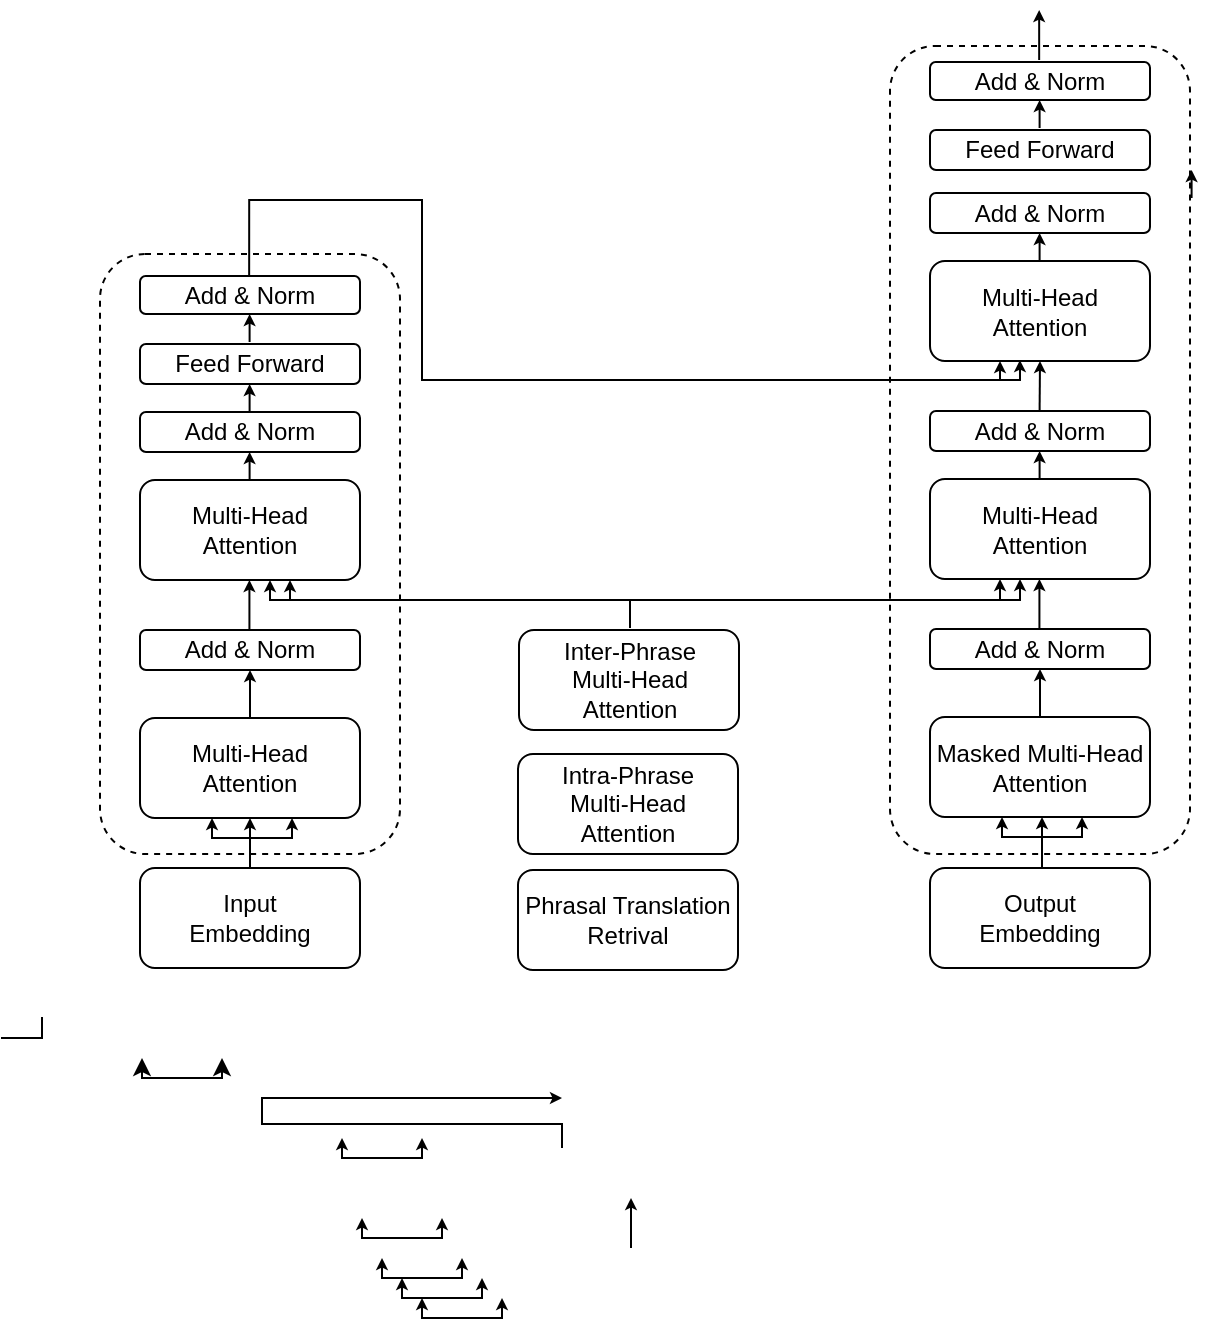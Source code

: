 <mxfile version="16.1.0" type="github">
  <diagram id="V2DTb5OL1VRiCWGHtdKA" name="Page-1">
    <mxGraphModel dx="946" dy="557" grid="1" gridSize="10" guides="1" tooltips="1" connect="1" arrows="1" fold="1" page="1" pageScale="1" pageWidth="827" pageHeight="1169" math="0" shadow="0">
      <root>
        <mxCell id="0" />
        <mxCell id="1" parent="0" />
        <mxCell id="HLqIzH_CmG0HXDuHbw4a-1" value="Multi-Head &lt;br&gt;Attention" style="rounded=1;whiteSpace=wrap;html=1;" parent="1" vertex="1">
          <mxGeometry x="169" y="410" width="110" height="50" as="geometry" />
        </mxCell>
        <mxCell id="HLqIzH_CmG0HXDuHbw4a-2" value="Add &amp;amp; Norm" style="rounded=1;whiteSpace=wrap;html=1;" parent="1" vertex="1">
          <mxGeometry x="169" y="366" width="110" height="20" as="geometry" />
        </mxCell>
        <mxCell id="HLqIzH_CmG0HXDuHbw4a-3" value="Feed Forward" style="rounded=1;whiteSpace=wrap;html=1;" parent="1" vertex="1">
          <mxGeometry x="169" y="223" width="110" height="20" as="geometry" />
        </mxCell>
        <mxCell id="HLqIzH_CmG0HXDuHbw4a-4" value="Add &amp;amp; Norm" style="rounded=1;whiteSpace=wrap;html=1;" parent="1" vertex="1">
          <mxGeometry x="169" y="189" width="110" height="19" as="geometry" />
        </mxCell>
        <mxCell id="HLqIzH_CmG0HXDuHbw4a-6" value="Multi-Head &lt;br&gt;Attention" style="rounded=1;whiteSpace=wrap;html=1;" parent="1" vertex="1">
          <mxGeometry x="169" y="291" width="110" height="50" as="geometry" />
        </mxCell>
        <mxCell id="HLqIzH_CmG0HXDuHbw4a-7" value="Add &amp;amp; Norm" style="rounded=1;whiteSpace=wrap;html=1;" parent="1" vertex="1">
          <mxGeometry x="169" y="257" width="110" height="20" as="geometry" />
        </mxCell>
        <mxCell id="HLqIzH_CmG0HXDuHbw4a-11" style="edgeStyle=orthogonalEdgeStyle;rounded=0;orthogonalLoop=1;jettySize=auto;html=1;exitX=0.5;exitY=0;exitDx=0;exitDy=0;entryX=0.5;entryY=1;entryDx=0;entryDy=0;endSize=3;startSize=3;" parent="1" source="HLqIzH_CmG0HXDuHbw4a-8" target="HLqIzH_CmG0HXDuHbw4a-1" edge="1">
          <mxGeometry relative="1" as="geometry" />
        </mxCell>
        <mxCell id="HLqIzH_CmG0HXDuHbw4a-8" value="Input&lt;br&gt;Embedding" style="rounded=1;whiteSpace=wrap;html=1;" parent="1" vertex="1">
          <mxGeometry x="169" y="485" width="110" height="50" as="geometry" />
        </mxCell>
        <mxCell id="HLqIzH_CmG0HXDuHbw4a-9" value="Phrasal Translation&lt;br&gt;Retrival" style="rounded=1;whiteSpace=wrap;html=1;" parent="1" vertex="1">
          <mxGeometry x="358" y="486" width="110" height="50" as="geometry" />
        </mxCell>
        <mxCell id="HLqIzH_CmG0HXDuHbw4a-24" value="" style="shape=partialRectangle;whiteSpace=wrap;html=1;top=0;left=0;fillColor=none;" parent="1" vertex="1">
          <mxGeometry x="100" y="560" width="20" height="10" as="geometry" />
        </mxCell>
        <mxCell id="HLqIzH_CmG0HXDuHbw4a-28" value="" style="endArrow=classic;startArrow=classic;html=1;rounded=0;" parent="1" edge="1">
          <mxGeometry width="50" height="50" relative="1" as="geometry">
            <mxPoint x="170" y="580" as="sourcePoint" />
            <mxPoint x="210" y="580" as="targetPoint" />
            <Array as="points">
              <mxPoint x="170" y="590" />
              <mxPoint x="190" y="590" />
              <mxPoint x="210" y="590" />
            </Array>
          </mxGeometry>
        </mxCell>
        <mxCell id="HLqIzH_CmG0HXDuHbw4a-29" value="" style="endArrow=classic;startArrow=classic;html=1;rounded=0;jumpSize=3;fontSize=5;endSize=3;startSize=3;" parent="1" edge="1">
          <mxGeometry width="50" height="50" relative="1" as="geometry">
            <mxPoint x="205" y="460" as="sourcePoint" />
            <mxPoint x="245" y="460" as="targetPoint" />
            <Array as="points">
              <mxPoint x="205" y="470" />
              <mxPoint x="225" y="470" />
              <mxPoint x="245" y="470" />
            </Array>
          </mxGeometry>
        </mxCell>
        <mxCell id="HLqIzH_CmG0HXDuHbw4a-32" value="" style="endArrow=classic;startArrow=classic;html=1;rounded=0;jumpSize=3;fontSize=5;endSize=3;startSize=3;" parent="1" edge="1">
          <mxGeometry width="50" height="50" relative="1" as="geometry">
            <mxPoint x="270" y="620" as="sourcePoint" />
            <mxPoint x="310" y="620" as="targetPoint" />
            <Array as="points">
              <mxPoint x="270" y="630" />
              <mxPoint x="290" y="630" />
              <mxPoint x="310" y="630" />
            </Array>
          </mxGeometry>
        </mxCell>
        <mxCell id="HLqIzH_CmG0HXDuHbw4a-33" value="" style="endArrow=classic;startArrow=classic;html=1;rounded=0;jumpSize=3;fontSize=5;endSize=3;startSize=3;" parent="1" edge="1">
          <mxGeometry width="50" height="50" relative="1" as="geometry">
            <mxPoint x="280" y="660" as="sourcePoint" />
            <mxPoint x="320" y="660" as="targetPoint" />
            <Array as="points">
              <mxPoint x="280" y="670" />
              <mxPoint x="300" y="670" />
              <mxPoint x="320" y="670" />
            </Array>
          </mxGeometry>
        </mxCell>
        <mxCell id="HLqIzH_CmG0HXDuHbw4a-34" value="" style="endArrow=classic;startArrow=classic;html=1;rounded=0;jumpSize=3;fontSize=5;endSize=3;startSize=3;" parent="1" edge="1">
          <mxGeometry width="50" height="50" relative="1" as="geometry">
            <mxPoint x="290" y="680" as="sourcePoint" />
            <mxPoint x="330" y="680" as="targetPoint" />
            <Array as="points">
              <mxPoint x="290" y="690" />
              <mxPoint x="310" y="690" />
              <mxPoint x="330" y="690" />
            </Array>
          </mxGeometry>
        </mxCell>
        <mxCell id="HLqIzH_CmG0HXDuHbw4a-35" value="" style="endArrow=classic;startArrow=classic;html=1;rounded=0;jumpSize=3;fontSize=5;endSize=3;startSize=3;" parent="1" edge="1">
          <mxGeometry width="50" height="50" relative="1" as="geometry">
            <mxPoint x="300" y="690" as="sourcePoint" />
            <mxPoint x="340" y="690" as="targetPoint" />
            <Array as="points">
              <mxPoint x="300" y="700" />
              <mxPoint x="320" y="700" />
              <mxPoint x="340" y="700" />
            </Array>
          </mxGeometry>
        </mxCell>
        <mxCell id="HLqIzH_CmG0HXDuHbw4a-36" value="" style="endArrow=classic;startArrow=classic;html=1;rounded=0;jumpSize=3;fontSize=5;endSize=3;startSize=3;" parent="1" edge="1">
          <mxGeometry width="50" height="50" relative="1" as="geometry">
            <mxPoint x="310" y="700" as="sourcePoint" />
            <mxPoint x="350" y="700" as="targetPoint" />
            <Array as="points">
              <mxPoint x="310" y="710" />
              <mxPoint x="330" y="710" />
              <mxPoint x="350" y="710" />
            </Array>
          </mxGeometry>
        </mxCell>
        <mxCell id="HLqIzH_CmG0HXDuHbw4a-37" style="edgeStyle=orthogonalEdgeStyle;rounded=0;orthogonalLoop=1;jettySize=auto;html=1;exitX=0.5;exitY=0;exitDx=0;exitDy=0;entryX=0.5;entryY=1;entryDx=0;entryDy=0;endSize=3;startSize=3;" parent="1" edge="1">
          <mxGeometry relative="1" as="geometry">
            <mxPoint x="380" y="625" as="sourcePoint" />
            <mxPoint x="380" y="600" as="targetPoint" />
            <Array as="points">
              <mxPoint x="380" y="613" />
              <mxPoint x="230" y="613" />
              <mxPoint x="230" y="600" />
            </Array>
          </mxGeometry>
        </mxCell>
        <mxCell id="HLqIzH_CmG0HXDuHbw4a-39" style="edgeStyle=orthogonalEdgeStyle;rounded=0;orthogonalLoop=1;jettySize=auto;html=1;exitX=0.5;exitY=0;exitDx=0;exitDy=0;entryX=0.5;entryY=1;entryDx=0;entryDy=0;endSize=3;startSize=3;" parent="1" edge="1">
          <mxGeometry relative="1" as="geometry">
            <mxPoint x="414.5" y="675" as="sourcePoint" />
            <mxPoint x="414.5" y="650" as="targetPoint" />
          </mxGeometry>
        </mxCell>
        <mxCell id="HLqIzH_CmG0HXDuHbw4a-43" value="" style="endArrow=classic;html=1;rounded=0;fontSize=4;startSize=3;endSize=3;jumpSize=3;exitX=0.5;exitY=0;exitDx=0;exitDy=0;" parent="1" source="HLqIzH_CmG0HXDuHbw4a-1" target="HLqIzH_CmG0HXDuHbw4a-2" edge="1">
          <mxGeometry width="50" height="50" relative="1" as="geometry">
            <mxPoint x="290" y="410" as="sourcePoint" />
            <mxPoint x="340" y="360" as="targetPoint" />
          </mxGeometry>
        </mxCell>
        <mxCell id="HLqIzH_CmG0HXDuHbw4a-45" style="edgeStyle=orthogonalEdgeStyle;rounded=0;orthogonalLoop=1;jettySize=auto;html=1;exitX=0.5;exitY=0;exitDx=0;exitDy=0;entryX=0.5;entryY=1;entryDx=0;entryDy=0;endSize=3;startSize=3;" parent="1" edge="1">
          <mxGeometry relative="1" as="geometry">
            <mxPoint x="223.71" y="366" as="sourcePoint" />
            <mxPoint x="223.71" y="341" as="targetPoint" />
          </mxGeometry>
        </mxCell>
        <mxCell id="HLqIzH_CmG0HXDuHbw4a-46" value="" style="endArrow=classic;html=1;rounded=0;fontSize=4;startSize=3;endSize=3;jumpSize=3;exitX=0.5;exitY=0;exitDx=0;exitDy=0;" parent="1" edge="1">
          <mxGeometry width="50" height="50" relative="1" as="geometry">
            <mxPoint x="414" y="365" as="sourcePoint" />
            <mxPoint x="234" y="341" as="targetPoint" />
            <Array as="points">
              <mxPoint x="414" y="351" />
              <mxPoint x="234" y="351" />
            </Array>
          </mxGeometry>
        </mxCell>
        <mxCell id="HLqIzH_CmG0HXDuHbw4a-49" style="edgeStyle=orthogonalEdgeStyle;rounded=0;orthogonalLoop=1;jettySize=auto;html=1;exitX=0.5;exitY=0;exitDx=0;exitDy=0;endSize=3;startSize=3;entryX=0.409;entryY=0.991;entryDx=0;entryDy=0;entryPerimeter=0;" parent="1" target="HLqIzH_CmG0HXDuHbw4a-90" edge="1">
          <mxGeometry relative="1" as="geometry">
            <mxPoint x="223.58" y="189" as="sourcePoint" />
            <mxPoint x="608.99" y="232.45" as="targetPoint" />
            <Array as="points">
              <mxPoint x="224" y="151" />
              <mxPoint x="310" y="151" />
              <mxPoint x="310" y="241" />
              <mxPoint x="609" y="241" />
            </Array>
          </mxGeometry>
        </mxCell>
        <mxCell id="HLqIzH_CmG0HXDuHbw4a-50" style="edgeStyle=orthogonalEdgeStyle;rounded=0;orthogonalLoop=1;jettySize=auto;html=1;entryX=0.5;entryY=1;entryDx=0;entryDy=0;endSize=3;startSize=3;" parent="1" edge="1">
          <mxGeometry relative="1" as="geometry">
            <mxPoint x="244" y="351" as="sourcePoint" />
            <mxPoint x="244" y="341" as="targetPoint" />
          </mxGeometry>
        </mxCell>
        <mxCell id="HLqIzH_CmG0HXDuHbw4a-52" value="" style="endArrow=classic;html=1;rounded=0;fontSize=4;startSize=3;endSize=3;jumpSize=3;exitX=0.5;exitY=0;exitDx=0;exitDy=0;" parent="1" edge="1">
          <mxGeometry width="50" height="50" relative="1" as="geometry">
            <mxPoint x="223.8" y="291" as="sourcePoint" />
            <mxPoint x="223.8" y="277" as="targetPoint" />
          </mxGeometry>
        </mxCell>
        <mxCell id="HLqIzH_CmG0HXDuHbw4a-53" value="" style="endArrow=classic;html=1;rounded=0;fontSize=4;startSize=3;endSize=3;jumpSize=3;exitX=0.5;exitY=0;exitDx=0;exitDy=0;" parent="1" edge="1">
          <mxGeometry width="50" height="50" relative="1" as="geometry">
            <mxPoint x="223.8" y="257" as="sourcePoint" />
            <mxPoint x="223.8" y="243" as="targetPoint" />
          </mxGeometry>
        </mxCell>
        <mxCell id="HLqIzH_CmG0HXDuHbw4a-54" value="" style="endArrow=classic;html=1;rounded=0;fontSize=4;startSize=3;endSize=3;jumpSize=3;exitX=0.5;exitY=0;exitDx=0;exitDy=0;" parent="1" edge="1">
          <mxGeometry width="50" height="50" relative="1" as="geometry">
            <mxPoint x="223.8" y="222" as="sourcePoint" />
            <mxPoint x="223.8" y="208" as="targetPoint" />
          </mxGeometry>
        </mxCell>
        <mxCell id="HLqIzH_CmG0HXDuHbw4a-56" value="" style="rounded=1;whiteSpace=wrap;html=1;fontSize=4;dashed=1;fillColor=none;" parent="1" vertex="1">
          <mxGeometry x="149" y="178" width="150" height="300" as="geometry" />
        </mxCell>
        <mxCell id="HLqIzH_CmG0HXDuHbw4a-64" value="Output&lt;br&gt;Embedding" style="rounded=1;whiteSpace=wrap;html=1;" parent="1" vertex="1">
          <mxGeometry x="564" y="485" width="110" height="50" as="geometry" />
        </mxCell>
        <mxCell id="HLqIzH_CmG0HXDuHbw4a-74" value="Masked Multi-Head &lt;br&gt;Attention" style="rounded=1;whiteSpace=wrap;html=1;" parent="1" vertex="1">
          <mxGeometry x="564" y="409.5" width="110" height="50" as="geometry" />
        </mxCell>
        <mxCell id="HLqIzH_CmG0HXDuHbw4a-75" value="Add &amp;amp; Norm" style="rounded=1;whiteSpace=wrap;html=1;" parent="1" vertex="1">
          <mxGeometry x="564" y="365.5" width="110" height="20" as="geometry" />
        </mxCell>
        <mxCell id="HLqIzH_CmG0HXDuHbw4a-76" value="Feed Forward" style="rounded=1;whiteSpace=wrap;html=1;" parent="1" vertex="1">
          <mxGeometry x="564" y="116" width="110" height="20" as="geometry" />
        </mxCell>
        <mxCell id="HLqIzH_CmG0HXDuHbw4a-77" value="Add &amp;amp; Norm" style="rounded=1;whiteSpace=wrap;html=1;" parent="1" vertex="1">
          <mxGeometry x="564" y="82" width="110" height="19" as="geometry" />
        </mxCell>
        <mxCell id="HLqIzH_CmG0HXDuHbw4a-78" value="Multi-Head &lt;br&gt;Attention" style="rounded=1;whiteSpace=wrap;html=1;" parent="1" vertex="1">
          <mxGeometry x="564" y="290.5" width="110" height="50" as="geometry" />
        </mxCell>
        <mxCell id="HLqIzH_CmG0HXDuHbw4a-79" value="Add &amp;amp; Norm" style="rounded=1;whiteSpace=wrap;html=1;" parent="1" vertex="1">
          <mxGeometry x="564" y="256.5" width="110" height="20" as="geometry" />
        </mxCell>
        <mxCell id="HLqIzH_CmG0HXDuHbw4a-80" value="" style="endArrow=classic;startArrow=classic;html=1;rounded=0;jumpSize=3;fontSize=5;endSize=3;startSize=3;" parent="1" edge="1">
          <mxGeometry width="50" height="50" relative="1" as="geometry">
            <mxPoint x="600" y="459.5" as="sourcePoint" />
            <mxPoint x="640" y="459.5" as="targetPoint" />
            <Array as="points">
              <mxPoint x="600" y="469.5" />
              <mxPoint x="620" y="469.5" />
              <mxPoint x="640" y="469.5" />
            </Array>
          </mxGeometry>
        </mxCell>
        <mxCell id="HLqIzH_CmG0HXDuHbw4a-81" value="" style="endArrow=classic;html=1;rounded=0;fontSize=4;startSize=3;endSize=3;jumpSize=3;exitX=0.5;exitY=0;exitDx=0;exitDy=0;" parent="1" source="HLqIzH_CmG0HXDuHbw4a-74" target="HLqIzH_CmG0HXDuHbw4a-75" edge="1">
          <mxGeometry width="50" height="50" relative="1" as="geometry">
            <mxPoint x="685" y="409.5" as="sourcePoint" />
            <mxPoint x="735" y="359.5" as="targetPoint" />
          </mxGeometry>
        </mxCell>
        <mxCell id="HLqIzH_CmG0HXDuHbw4a-82" style="edgeStyle=orthogonalEdgeStyle;rounded=0;orthogonalLoop=1;jettySize=auto;html=1;exitX=0.5;exitY=0;exitDx=0;exitDy=0;entryX=0.5;entryY=1;entryDx=0;entryDy=0;endSize=3;startSize=3;" parent="1" edge="1">
          <mxGeometry relative="1" as="geometry">
            <mxPoint x="618.71" y="365.5" as="sourcePoint" />
            <mxPoint x="618.71" y="340.5" as="targetPoint" />
          </mxGeometry>
        </mxCell>
        <mxCell id="HLqIzH_CmG0HXDuHbw4a-83" style="edgeStyle=orthogonalEdgeStyle;rounded=0;orthogonalLoop=1;jettySize=auto;html=1;exitX=0.5;exitY=0;exitDx=0;exitDy=0;entryX=0.5;entryY=1;entryDx=0;entryDy=0;endSize=3;startSize=3;" parent="1" edge="1">
          <mxGeometry relative="1" as="geometry">
            <mxPoint x="618.58" y="81" as="sourcePoint" />
            <mxPoint x="618.58" y="56" as="targetPoint" />
          </mxGeometry>
        </mxCell>
        <mxCell id="HLqIzH_CmG0HXDuHbw4a-84" style="edgeStyle=orthogonalEdgeStyle;rounded=0;orthogonalLoop=1;jettySize=auto;html=1;entryX=0.5;entryY=1;entryDx=0;entryDy=0;endSize=3;startSize=3;" parent="1" edge="1">
          <mxGeometry relative="1" as="geometry">
            <mxPoint x="380" y="351" as="sourcePoint" />
            <mxPoint x="609" y="340.5" as="targetPoint" />
            <Array as="points">
              <mxPoint x="609" y="351" />
            </Array>
          </mxGeometry>
        </mxCell>
        <mxCell id="HLqIzH_CmG0HXDuHbw4a-85" value="" style="endArrow=classic;html=1;rounded=0;fontSize=4;startSize=3;endSize=3;jumpSize=3;exitX=0.5;exitY=0;exitDx=0;exitDy=0;" parent="1" edge="1">
          <mxGeometry width="50" height="50" relative="1" as="geometry">
            <mxPoint x="618.8" y="290.5" as="sourcePoint" />
            <mxPoint x="618.8" y="276.5" as="targetPoint" />
          </mxGeometry>
        </mxCell>
        <mxCell id="HLqIzH_CmG0HXDuHbw4a-86" value="" style="endArrow=classic;html=1;rounded=0;fontSize=4;startSize=3;endSize=3;jumpSize=3;exitX=0.5;exitY=0;exitDx=0;exitDy=0;entryX=0.5;entryY=1;entryDx=0;entryDy=0;" parent="1" target="HLqIzH_CmG0HXDuHbw4a-90" edge="1">
          <mxGeometry width="50" height="50" relative="1" as="geometry">
            <mxPoint x="618.8" y="256.5" as="sourcePoint" />
            <mxPoint x="618" y="240" as="targetPoint" />
          </mxGeometry>
        </mxCell>
        <mxCell id="HLqIzH_CmG0HXDuHbw4a-87" value="" style="endArrow=classic;html=1;rounded=0;fontSize=4;startSize=3;endSize=3;jumpSize=3;exitX=0.5;exitY=0;exitDx=0;exitDy=0;" parent="1" edge="1">
          <mxGeometry width="50" height="50" relative="1" as="geometry">
            <mxPoint x="618.8" y="115" as="sourcePoint" />
            <mxPoint x="618.8" y="101" as="targetPoint" />
          </mxGeometry>
        </mxCell>
        <mxCell id="HLqIzH_CmG0HXDuHbw4a-88" value="" style="rounded=1;whiteSpace=wrap;html=1;fontSize=4;dashed=1;fillColor=none;" parent="1" vertex="1">
          <mxGeometry x="544" y="74" width="150" height="404" as="geometry" />
        </mxCell>
        <mxCell id="HLqIzH_CmG0HXDuHbw4a-89" style="edgeStyle=orthogonalEdgeStyle;rounded=0;orthogonalLoop=1;jettySize=auto;html=1;endSize=3;startSize=3;" parent="1" edge="1">
          <mxGeometry relative="1" as="geometry">
            <mxPoint x="599" y="350.5" as="sourcePoint" />
            <mxPoint x="599" y="340.5" as="targetPoint" />
          </mxGeometry>
        </mxCell>
        <mxCell id="HLqIzH_CmG0HXDuHbw4a-90" value="Multi-Head &lt;br&gt;Attention" style="rounded=1;whiteSpace=wrap;html=1;" parent="1" vertex="1">
          <mxGeometry x="564" y="181.5" width="110" height="50" as="geometry" />
        </mxCell>
        <mxCell id="HLqIzH_CmG0HXDuHbw4a-91" value="Add &amp;amp; Norm" style="rounded=1;whiteSpace=wrap;html=1;" parent="1" vertex="1">
          <mxGeometry x="564" y="147.5" width="110" height="20" as="geometry" />
        </mxCell>
        <mxCell id="HLqIzH_CmG0HXDuHbw4a-93" value="" style="endArrow=classic;html=1;rounded=0;fontSize=4;startSize=3;endSize=3;jumpSize=3;exitX=0.5;exitY=0;exitDx=0;exitDy=0;" parent="1" edge="1">
          <mxGeometry width="50" height="50" relative="1" as="geometry">
            <mxPoint x="618.8" y="181.5" as="sourcePoint" />
            <mxPoint x="618.8" y="167.5" as="targetPoint" />
          </mxGeometry>
        </mxCell>
        <mxCell id="HLqIzH_CmG0HXDuHbw4a-94" value="" style="endArrow=classic;html=1;rounded=0;fontSize=4;startSize=3;endSize=3;jumpSize=3;exitX=0.5;exitY=0;exitDx=0;exitDy=0;" parent="1" edge="1">
          <mxGeometry width="50" height="50" relative="1" as="geometry">
            <mxPoint x="694.8" y="150" as="sourcePoint" />
            <mxPoint x="694.8" y="136" as="targetPoint" />
          </mxGeometry>
        </mxCell>
        <mxCell id="HLqIzH_CmG0HXDuHbw4a-95" style="edgeStyle=orthogonalEdgeStyle;rounded=0;orthogonalLoop=1;jettySize=auto;html=1;endSize=3;startSize=3;" parent="1" edge="1">
          <mxGeometry relative="1" as="geometry">
            <mxPoint x="599" y="241.5" as="sourcePoint" />
            <mxPoint x="599" y="231.5" as="targetPoint" />
          </mxGeometry>
        </mxCell>
        <mxCell id="HLqIzH_CmG0HXDuHbw4a-100" style="edgeStyle=orthogonalEdgeStyle;rounded=0;orthogonalLoop=1;jettySize=auto;html=1;exitX=0.5;exitY=0;exitDx=0;exitDy=0;entryX=0.5;entryY=1;entryDx=0;entryDy=0;endSize=3;startSize=3;" parent="1" edge="1">
          <mxGeometry relative="1" as="geometry">
            <mxPoint x="620" y="484.5" as="sourcePoint" />
            <mxPoint x="620" y="459.5" as="targetPoint" />
          </mxGeometry>
        </mxCell>
        <mxCell id="HLqIzH_CmG0HXDuHbw4a-101" value="Intra-Phrase&lt;br&gt;Multi-Head &lt;br&gt;Attention" style="rounded=1;whiteSpace=wrap;html=1;" parent="1" vertex="1">
          <mxGeometry x="358" y="428" width="110" height="50" as="geometry" />
        </mxCell>
        <mxCell id="HLqIzH_CmG0HXDuHbw4a-102" value="Inter-Phrase&lt;br&gt;Multi-Head &lt;br&gt;Attention" style="rounded=1;whiteSpace=wrap;html=1;" parent="1" vertex="1">
          <mxGeometry x="358.5" y="366" width="110" height="50" as="geometry" />
        </mxCell>
      </root>
    </mxGraphModel>
  </diagram>
</mxfile>
